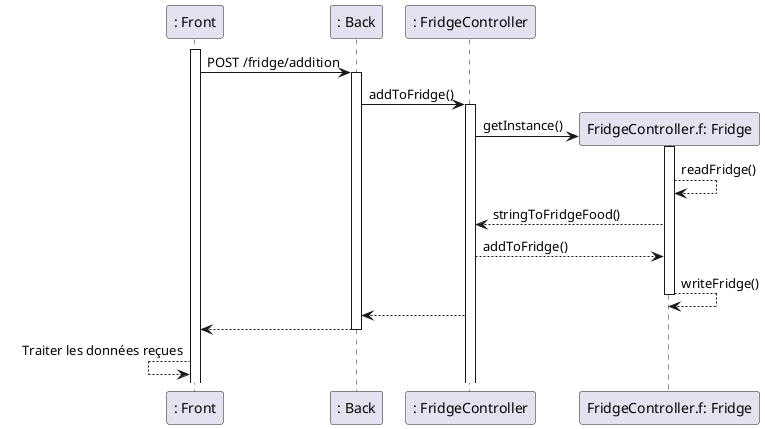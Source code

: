 ' @startuml Add to fridge
' autonumber
' actor Utilisateur
' Utilisateur -> Front: Clique sur l'onglet "Ajout au frigo"
' Front -> "FridgeController::addToFridge": Demande le contenu du frigo
' "FridgeController::addToFridge" -> "Fridge::addToFridge": Récupère le contenu
' "Fridge::addToFridge" -> "FridgeController::addToFridge"
' "FridgeController::addToFridge"-> Front: Envoie du résultat de la requête
' Front -> Utilisateur: Redirection vers le frigo
' @enduml
@startuml Add to fridge_


participant ": Front" as ft
participant ": Back" as bk
participant ": FridgeController" as fc


activate ft
ft -> bk: POST /fridge/addition
activate bk
bk -> fc: addToFridge()
activate fc
create "FridgeController.f: Fridge" as f
fc -> f: getInstance()
activate f
f --> f: readFridge()
f --> fc: stringToFridgeFood()
fc --> f: addToFridge()
f --> f: writeFridge()
deactivate f
fc --> bk
bk --> ft
deactivate bk
ft <-- ft: Traiter les données reçues


@enduml